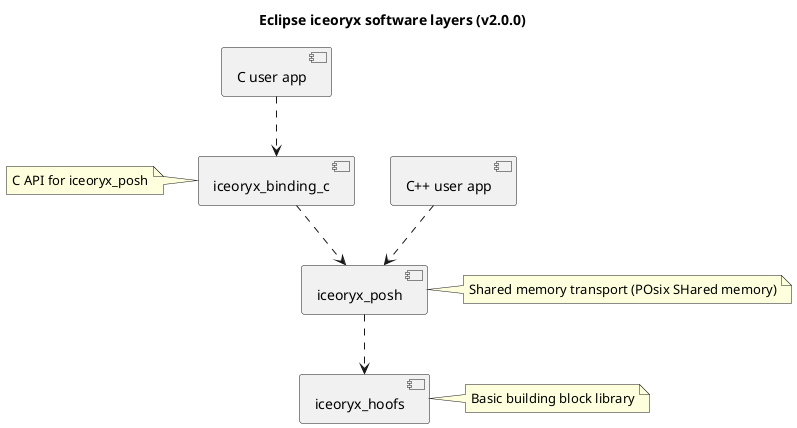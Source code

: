 @startuml

title Eclipse iceoryx software layers (v2.0.0)

skinparam BackgroundColor transparent
skinparam componentStyle uml2

skinparam component {
   backgroundColor<<namespace>> yellow
}

skinparam package {
   backgroundColor green
}

skinparam frame {
   backgroundColor chocolate
}

[iceoryx_hoofs]
[iceoryx_posh]
[iceoryx_binding_c]
[C user app]
[C++ user app]

note right of iceoryx_hoofs : Basic building block library
note right of iceoryx_posh : Shared memory transport (POsix SHared memory)
note left of iceoryx_binding_c : C API for iceoryx_posh

[iceoryx_posh]  ..>  [iceoryx_hoofs]
[iceoryx_binding_c]  ..>  [iceoryx_posh]
[C user app]  ..>  [iceoryx_binding_c]
[C++ user app]  ..>  [iceoryx_posh]
@enduml

